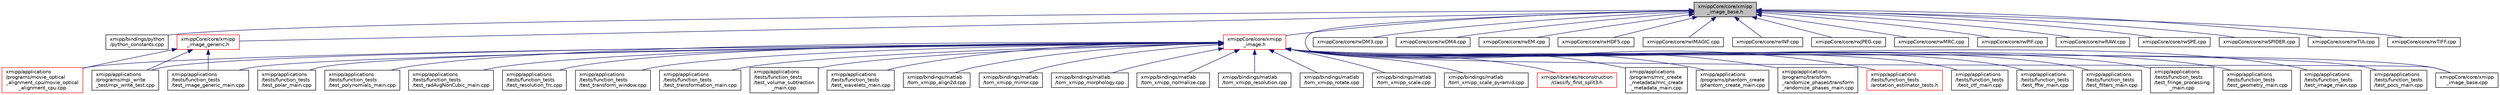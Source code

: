 digraph "xmippCore/core/xmipp_image_base.h"
{
  edge [fontname="Helvetica",fontsize="10",labelfontname="Helvetica",labelfontsize="10"];
  node [fontname="Helvetica",fontsize="10",shape=record];
  Node66 [label="xmippCore/core/xmipp\l_image_base.h",height=0.2,width=0.4,color="black", fillcolor="grey75", style="filled", fontcolor="black"];
  Node66 -> Node67 [dir="back",color="midnightblue",fontsize="10",style="solid",fontname="Helvetica"];
  Node67 [label="xmipp/bindings/python\l/python_constants.cpp",height=0.2,width=0.4,color="black", fillcolor="white", style="filled",URL="$python__constants_8cpp.html"];
  Node66 -> Node68 [dir="back",color="midnightblue",fontsize="10",style="solid",fontname="Helvetica"];
  Node68 [label="xmippCore/core/xmipp\l_image.h",height=0.2,width=0.4,color="red", fillcolor="white", style="filled",URL="$xmipp__image_8h.html"];
  Node68 -> Node69 [dir="back",color="midnightblue",fontsize="10",style="solid",fontname="Helvetica"];
  Node69 [label="xmipp/libraries/reconstruction\l/classify_first_split3.h",height=0.2,width=0.4,color="red", fillcolor="white", style="filled",URL="$classify__first__split3_8h.html"];
  Node68 -> Node72 [dir="back",color="midnightblue",fontsize="10",style="solid",fontname="Helvetica"];
  Node72 [label="xmipp/applications\l/programs/movie_optical\l_alignment_cpu/movie_optical\l_alignment_cpu.cpp",height=0.2,width=0.4,color="red", fillcolor="white", style="filled",URL="$movie__optical__alignment__cpu_8cpp.html"];
  Node68 -> Node74 [dir="back",color="midnightblue",fontsize="10",style="solid",fontname="Helvetica"];
  Node74 [label="xmipp/applications\l/programs/mpi_write\l_test/mpi_write_test.cpp",height=0.2,width=0.4,color="black", fillcolor="white", style="filled",URL="$mpi__write__test_8cpp.html"];
  Node68 -> Node75 [dir="back",color="midnightblue",fontsize="10",style="solid",fontname="Helvetica"];
  Node75 [label="xmipp/applications\l/programs/mrc_create\l_metadata/mrc_create\l_metadata_main.cpp",height=0.2,width=0.4,color="black", fillcolor="white", style="filled",URL="$mrc__create__metadata__main_8cpp.html"];
  Node68 -> Node76 [dir="back",color="midnightblue",fontsize="10",style="solid",fontname="Helvetica"];
  Node76 [label="xmipp/applications\l/programs/phantom_create\l/phantom_create_main.cpp",height=0.2,width=0.4,color="black", fillcolor="white", style="filled",URL="$phantom__create__main_8cpp.html"];
  Node68 -> Node77 [dir="back",color="midnightblue",fontsize="10",style="solid",fontname="Helvetica"];
  Node77 [label="xmipp/applications\l/programs/transform\l_randomize_phases/transform\l_randomize_phases_main.cpp",height=0.2,width=0.4,color="black", fillcolor="white", style="filled",URL="$transform__randomize__phases__main_8cpp.html"];
  Node68 -> Node78 [dir="back",color="midnightblue",fontsize="10",style="solid",fontname="Helvetica"];
  Node78 [label="xmipp/applications\l/tests/function_tests\l/arotation_estimator_tests.h",height=0.2,width=0.4,color="red", fillcolor="white", style="filled",URL="$arotation__estimator__tests_8h.html"];
  Node68 -> Node81 [dir="back",color="midnightblue",fontsize="10",style="solid",fontname="Helvetica"];
  Node81 [label="xmipp/applications\l/tests/function_tests\l/test_ctf_main.cpp",height=0.2,width=0.4,color="black", fillcolor="white", style="filled",URL="$test__ctf__main_8cpp.html"];
  Node68 -> Node82 [dir="back",color="midnightblue",fontsize="10",style="solid",fontname="Helvetica"];
  Node82 [label="xmipp/applications\l/tests/function_tests\l/test_fftw_main.cpp",height=0.2,width=0.4,color="black", fillcolor="white", style="filled",URL="$test__fftw__main_8cpp.html"];
  Node68 -> Node83 [dir="back",color="midnightblue",fontsize="10",style="solid",fontname="Helvetica"];
  Node83 [label="xmipp/applications\l/tests/function_tests\l/test_filters_main.cpp",height=0.2,width=0.4,color="black", fillcolor="white", style="filled",URL="$test__filters__main_8cpp.html"];
  Node68 -> Node84 [dir="back",color="midnightblue",fontsize="10",style="solid",fontname="Helvetica"];
  Node84 [label="xmipp/applications\l/tests/function_tests\l/test_fringe_processing\l_main.cpp",height=0.2,width=0.4,color="black", fillcolor="white", style="filled",URL="$test__fringe__processing__main_8cpp.html"];
  Node68 -> Node85 [dir="back",color="midnightblue",fontsize="10",style="solid",fontname="Helvetica"];
  Node85 [label="xmipp/applications\l/tests/function_tests\l/test_geometry_main.cpp",height=0.2,width=0.4,color="black", fillcolor="white", style="filled",URL="$test__geometry__main_8cpp.html"];
  Node68 -> Node86 [dir="back",color="midnightblue",fontsize="10",style="solid",fontname="Helvetica"];
  Node86 [label="xmipp/applications\l/tests/function_tests\l/test_image_generic_main.cpp",height=0.2,width=0.4,color="black", fillcolor="white", style="filled",URL="$test__image__generic__main_8cpp.html"];
  Node68 -> Node87 [dir="back",color="midnightblue",fontsize="10",style="solid",fontname="Helvetica"];
  Node87 [label="xmipp/applications\l/tests/function_tests\l/test_image_main.cpp",height=0.2,width=0.4,color="black", fillcolor="white", style="filled",URL="$test__image__main_8cpp.html"];
  Node68 -> Node88 [dir="back",color="midnightblue",fontsize="10",style="solid",fontname="Helvetica"];
  Node88 [label="xmipp/applications\l/tests/function_tests\l/test_pocs_main.cpp",height=0.2,width=0.4,color="black", fillcolor="white", style="filled",URL="$test__pocs__main_8cpp.html"];
  Node68 -> Node89 [dir="back",color="midnightblue",fontsize="10",style="solid",fontname="Helvetica"];
  Node89 [label="xmipp/applications\l/tests/function_tests\l/test_polar_main.cpp",height=0.2,width=0.4,color="black", fillcolor="white", style="filled",URL="$test__polar__main_8cpp.html"];
  Node68 -> Node90 [dir="back",color="midnightblue",fontsize="10",style="solid",fontname="Helvetica"];
  Node90 [label="xmipp/applications\l/tests/function_tests\l/test_polynomials_main.cpp",height=0.2,width=0.4,color="black", fillcolor="white", style="filled",URL="$test__polynomials__main_8cpp.html"];
  Node68 -> Node91 [dir="back",color="midnightblue",fontsize="10",style="solid",fontname="Helvetica"];
  Node91 [label="xmipp/applications\l/tests/function_tests\l/test_radAvgNonCubic_main.cpp",height=0.2,width=0.4,color="black", fillcolor="white", style="filled",URL="$test__radAvgNonCubic__main_8cpp.html"];
  Node68 -> Node92 [dir="back",color="midnightblue",fontsize="10",style="solid",fontname="Helvetica"];
  Node92 [label="xmipp/applications\l/tests/function_tests\l/test_resolution_frc.cpp",height=0.2,width=0.4,color="black", fillcolor="white", style="filled",URL="$test__resolution__frc_8cpp.html"];
  Node68 -> Node93 [dir="back",color="midnightblue",fontsize="10",style="solid",fontname="Helvetica"];
  Node93 [label="xmipp/applications\l/tests/function_tests\l/test_transform_window.cpp",height=0.2,width=0.4,color="black", fillcolor="white", style="filled",URL="$test__transform__window_8cpp.html"];
  Node68 -> Node94 [dir="back",color="midnightblue",fontsize="10",style="solid",fontname="Helvetica"];
  Node94 [label="xmipp/applications\l/tests/function_tests\l/test_transformation_main.cpp",height=0.2,width=0.4,color="black", fillcolor="white", style="filled",URL="$test__transformation__main_8cpp.html"];
  Node68 -> Node95 [dir="back",color="midnightblue",fontsize="10",style="solid",fontname="Helvetica"];
  Node95 [label="xmipp/applications\l/tests/function_tests\l/test_volume_subtraction\l_main.cpp",height=0.2,width=0.4,color="black", fillcolor="white", style="filled",URL="$test__volume__subtraction__main_8cpp.html"];
  Node68 -> Node96 [dir="back",color="midnightblue",fontsize="10",style="solid",fontname="Helvetica"];
  Node96 [label="xmipp/applications\l/tests/function_tests\l/test_wavelets_main.cpp",height=0.2,width=0.4,color="black", fillcolor="white", style="filled",URL="$test__wavelets__main_8cpp.html"];
  Node68 -> Node97 [dir="back",color="midnightblue",fontsize="10",style="solid",fontname="Helvetica"];
  Node97 [label="xmipp/bindings/matlab\l/tom_xmipp_align2d.cpp",height=0.2,width=0.4,color="black", fillcolor="white", style="filled",URL="$tom__xmipp__align2d_8cpp.html"];
  Node68 -> Node98 [dir="back",color="midnightblue",fontsize="10",style="solid",fontname="Helvetica"];
  Node98 [label="xmipp/bindings/matlab\l/tom_xmipp_mirror.cpp",height=0.2,width=0.4,color="black", fillcolor="white", style="filled",URL="$tom__xmipp__mirror_8cpp.html"];
  Node68 -> Node99 [dir="back",color="midnightblue",fontsize="10",style="solid",fontname="Helvetica"];
  Node99 [label="xmipp/bindings/matlab\l/tom_xmipp_morphology.cpp",height=0.2,width=0.4,color="black", fillcolor="white", style="filled",URL="$tom__xmipp__morphology_8cpp.html"];
  Node68 -> Node100 [dir="back",color="midnightblue",fontsize="10",style="solid",fontname="Helvetica"];
  Node100 [label="xmipp/bindings/matlab\l/tom_xmipp_normalize.cpp",height=0.2,width=0.4,color="black", fillcolor="white", style="filled",URL="$tom__xmipp__normalize_8cpp.html"];
  Node68 -> Node101 [dir="back",color="midnightblue",fontsize="10",style="solid",fontname="Helvetica"];
  Node101 [label="xmipp/bindings/matlab\l/tom_xmipp_resolution.cpp",height=0.2,width=0.4,color="black", fillcolor="white", style="filled",URL="$tom__xmipp__resolution_8cpp.html"];
  Node68 -> Node102 [dir="back",color="midnightblue",fontsize="10",style="solid",fontname="Helvetica"];
  Node102 [label="xmipp/bindings/matlab\l/tom_xmipp_rotate.cpp",height=0.2,width=0.4,color="black", fillcolor="white", style="filled",URL="$tom__xmipp__rotate_8cpp.html"];
  Node68 -> Node103 [dir="back",color="midnightblue",fontsize="10",style="solid",fontname="Helvetica"];
  Node103 [label="xmipp/bindings/matlab\l/tom_xmipp_scale.cpp",height=0.2,width=0.4,color="black", fillcolor="white", style="filled",URL="$tom__xmipp__scale_8cpp.html"];
  Node68 -> Node104 [dir="back",color="midnightblue",fontsize="10",style="solid",fontname="Helvetica"];
  Node104 [label="xmipp/bindings/matlab\l/tom_xmipp_scale_pyramid.cpp",height=0.2,width=0.4,color="black", fillcolor="white", style="filled",URL="$tom__xmipp__scale__pyramid_8cpp.html"];
  Node68 -> Node670 [dir="back",color="midnightblue",fontsize="10",style="solid",fontname="Helvetica"];
  Node670 [label="xmippCore/core/xmipp\l_image_base.cpp",height=0.2,width=0.4,color="black", fillcolor="white", style="filled",URL="$xmipp__image__base_8cpp.html"];
  Node66 -> Node675 [dir="back",color="midnightblue",fontsize="10",style="solid",fontname="Helvetica"];
  Node675 [label="xmippCore/core/xmipp\l_image_generic.h",height=0.2,width=0.4,color="red", fillcolor="white", style="filled",URL="$xmipp__image__generic_8h.html"];
  Node675 -> Node72 [dir="back",color="midnightblue",fontsize="10",style="solid",fontname="Helvetica"];
  Node675 -> Node74 [dir="back",color="midnightblue",fontsize="10",style="solid",fontname="Helvetica"];
  Node675 -> Node86 [dir="back",color="midnightblue",fontsize="10",style="solid",fontname="Helvetica"];
  Node66 -> Node691 [dir="back",color="midnightblue",fontsize="10",style="solid",fontname="Helvetica"];
  Node691 [label="xmippCore/core/rwDM3.cpp",height=0.2,width=0.4,color="black", fillcolor="white", style="filled",URL="$rwDM3_8cpp.html"];
  Node66 -> Node692 [dir="back",color="midnightblue",fontsize="10",style="solid",fontname="Helvetica"];
  Node692 [label="xmippCore/core/rwDM4.cpp",height=0.2,width=0.4,color="black", fillcolor="white", style="filled",URL="$rwDM4_8cpp.html"];
  Node66 -> Node693 [dir="back",color="midnightblue",fontsize="10",style="solid",fontname="Helvetica"];
  Node693 [label="xmippCore/core/rwEM.cpp",height=0.2,width=0.4,color="black", fillcolor="white", style="filled",URL="$rwEM_8cpp.html"];
  Node66 -> Node694 [dir="back",color="midnightblue",fontsize="10",style="solid",fontname="Helvetica"];
  Node694 [label="xmippCore/core/rwHDF5.cpp",height=0.2,width=0.4,color="black", fillcolor="white", style="filled",URL="$rwHDF5_8cpp.html"];
  Node66 -> Node695 [dir="back",color="midnightblue",fontsize="10",style="solid",fontname="Helvetica"];
  Node695 [label="xmippCore/core/rwIMAGIC.cpp",height=0.2,width=0.4,color="black", fillcolor="white", style="filled",URL="$rwIMAGIC_8cpp.html"];
  Node66 -> Node696 [dir="back",color="midnightblue",fontsize="10",style="solid",fontname="Helvetica"];
  Node696 [label="xmippCore/core/rwINF.cpp",height=0.2,width=0.4,color="black", fillcolor="white", style="filled",URL="$rwINF_8cpp.html"];
  Node66 -> Node697 [dir="back",color="midnightblue",fontsize="10",style="solid",fontname="Helvetica"];
  Node697 [label="xmippCore/core/rwJPEG.cpp",height=0.2,width=0.4,color="black", fillcolor="white", style="filled",URL="$rwJPEG_8cpp.html"];
  Node66 -> Node698 [dir="back",color="midnightblue",fontsize="10",style="solid",fontname="Helvetica"];
  Node698 [label="xmippCore/core/rwMRC.cpp",height=0.2,width=0.4,color="black", fillcolor="white", style="filled",URL="$rwMRC_8cpp.html"];
  Node66 -> Node699 [dir="back",color="midnightblue",fontsize="10",style="solid",fontname="Helvetica"];
  Node699 [label="xmippCore/core/rwPIF.cpp",height=0.2,width=0.4,color="black", fillcolor="white", style="filled",URL="$rwPIF_8cpp.html"];
  Node66 -> Node700 [dir="back",color="midnightblue",fontsize="10",style="solid",fontname="Helvetica"];
  Node700 [label="xmippCore/core/rwRAW.cpp",height=0.2,width=0.4,color="black", fillcolor="white", style="filled",URL="$rwRAW_8cpp.html"];
  Node66 -> Node701 [dir="back",color="midnightblue",fontsize="10",style="solid",fontname="Helvetica"];
  Node701 [label="xmippCore/core/rwSPE.cpp",height=0.2,width=0.4,color="black", fillcolor="white", style="filled",URL="$rwSPE_8cpp.html"];
  Node66 -> Node702 [dir="back",color="midnightblue",fontsize="10",style="solid",fontname="Helvetica"];
  Node702 [label="xmippCore/core/rwSPIDER.cpp",height=0.2,width=0.4,color="black", fillcolor="white", style="filled",URL="$rwSPIDER_8cpp.html"];
  Node66 -> Node703 [dir="back",color="midnightblue",fontsize="10",style="solid",fontname="Helvetica"];
  Node703 [label="xmippCore/core/rwTIA.cpp",height=0.2,width=0.4,color="black", fillcolor="white", style="filled",URL="$rwTIA_8cpp.html"];
  Node66 -> Node704 [dir="back",color="midnightblue",fontsize="10",style="solid",fontname="Helvetica"];
  Node704 [label="xmippCore/core/rwTIFF.cpp",height=0.2,width=0.4,color="black", fillcolor="white", style="filled",URL="$rwTIFF_8cpp.html"];
  Node66 -> Node670 [dir="back",color="midnightblue",fontsize="10",style="solid",fontname="Helvetica"];
}
